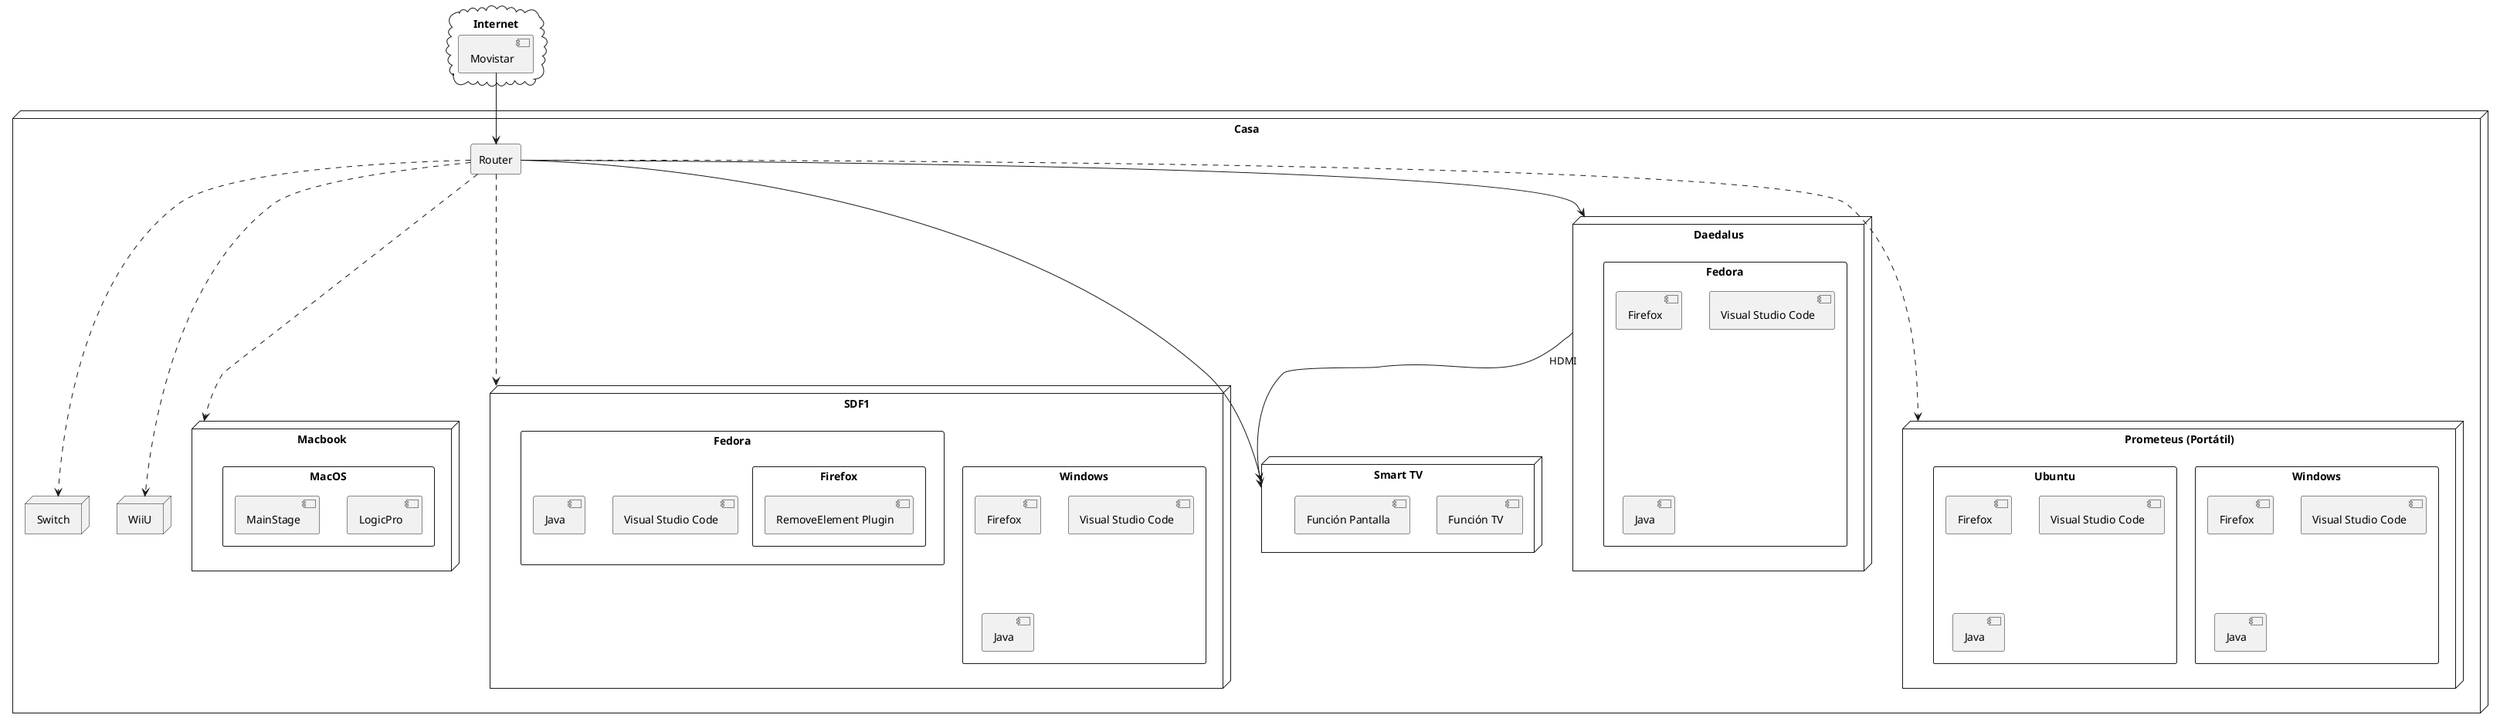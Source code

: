 @startuml

cloud "Internet" {
    [Movistar]
}

node "Casa" {
    RECTANGLE "Router" as router

    node Switch 
    node WiiU
    node "Macbook" as Macbook {
        RECTANGLE MacOS {
            [LogicPro]
            [MainStage]
        }
    }

    node "Smart TV" as tv {
        [Función TV]
        [Función Pantalla]
    }
    
    node "SDF1" as sdf1 {
        RECTANGLE "Windows" as winSDF1 {
            [Firefox] as winFirefoxSDF1
            [Visual Studio Code] as winVSCodeSDF1
            [Java] as winJavaSDF1
        }
        RECTANGLE "Fedora" as fedoraSDF1 {
            RECTANGLE "Firefox" as fedFirefoxSDF1 {
                [RemoveElement Plugin]
            }
            [Visual Studio Code] as fedVSCodeSDF1
            [Java] as fedJavaSDF1
        }
    }
    
    node "Daedalus" as daedalus {
        RECTANGLE "Fedora" as fedoraDaedalus {
            [Firefox] as firefoxDaedalus
            [Visual Studio Code] as vscodeDaedalus
            [Java] as javaDaedalus
        }
    }
    
    node "Prometeus (Portátil)" as prometeus {
        RECTANGLE "Windows" as winPrometeus {
            [Firefox] as winFirefoxPrometeus
            [Visual Studio Code] as winVSCodePrometeus
            [Java] as winJavaPrometeus
        }
        RECTANGLE "Ubuntu" as ubuntuPrometeus {
            [Firefox] as ubuntuFirefoxPrometeus
            [Visual Studio Code] as ubuntuVSCodePrometeus
            [Java] as ubuntuJavaPrometeus
        }
    }
}

Movistar --> router 
router --> tv 
router ...> sdf1
router --> daedalus
router ...> prometeus
router ...> Switch 
router ...> WiiU 
router ...> Macbook
daedalus --> tv : " HDMI"



@enduml